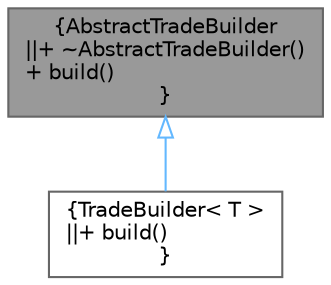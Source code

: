 digraph "AbstractTradeBuilder"
{
 // INTERACTIVE_SVG=YES
 // LATEX_PDF_SIZE
  bgcolor="transparent";
  edge [fontname=Helvetica,fontsize=10,labelfontname=Helvetica,labelfontsize=10];
  node [fontname=Helvetica,fontsize=10,shape=box,height=0.2,width=0.4];
  Node1 [label="{AbstractTradeBuilder\n||+ ~AbstractTradeBuilder()\l+ build()\l}",height=0.2,width=0.4,color="gray40", fillcolor="grey60", style="filled", fontcolor="black",tooltip="TradeBuilder base class."];
  Node1 -> Node2 [dir="back",color="steelblue1",style="solid",arrowtail="onormal"];
  Node2 [label="{TradeBuilder\< T \>\n||+ build()\l}",height=0.2,width=0.4,color="gray40", fillcolor="white", style="filled",URL="$classore_1_1data_1_1_trade_builder.html",tooltip="Template TradeBuilder class."];
}
